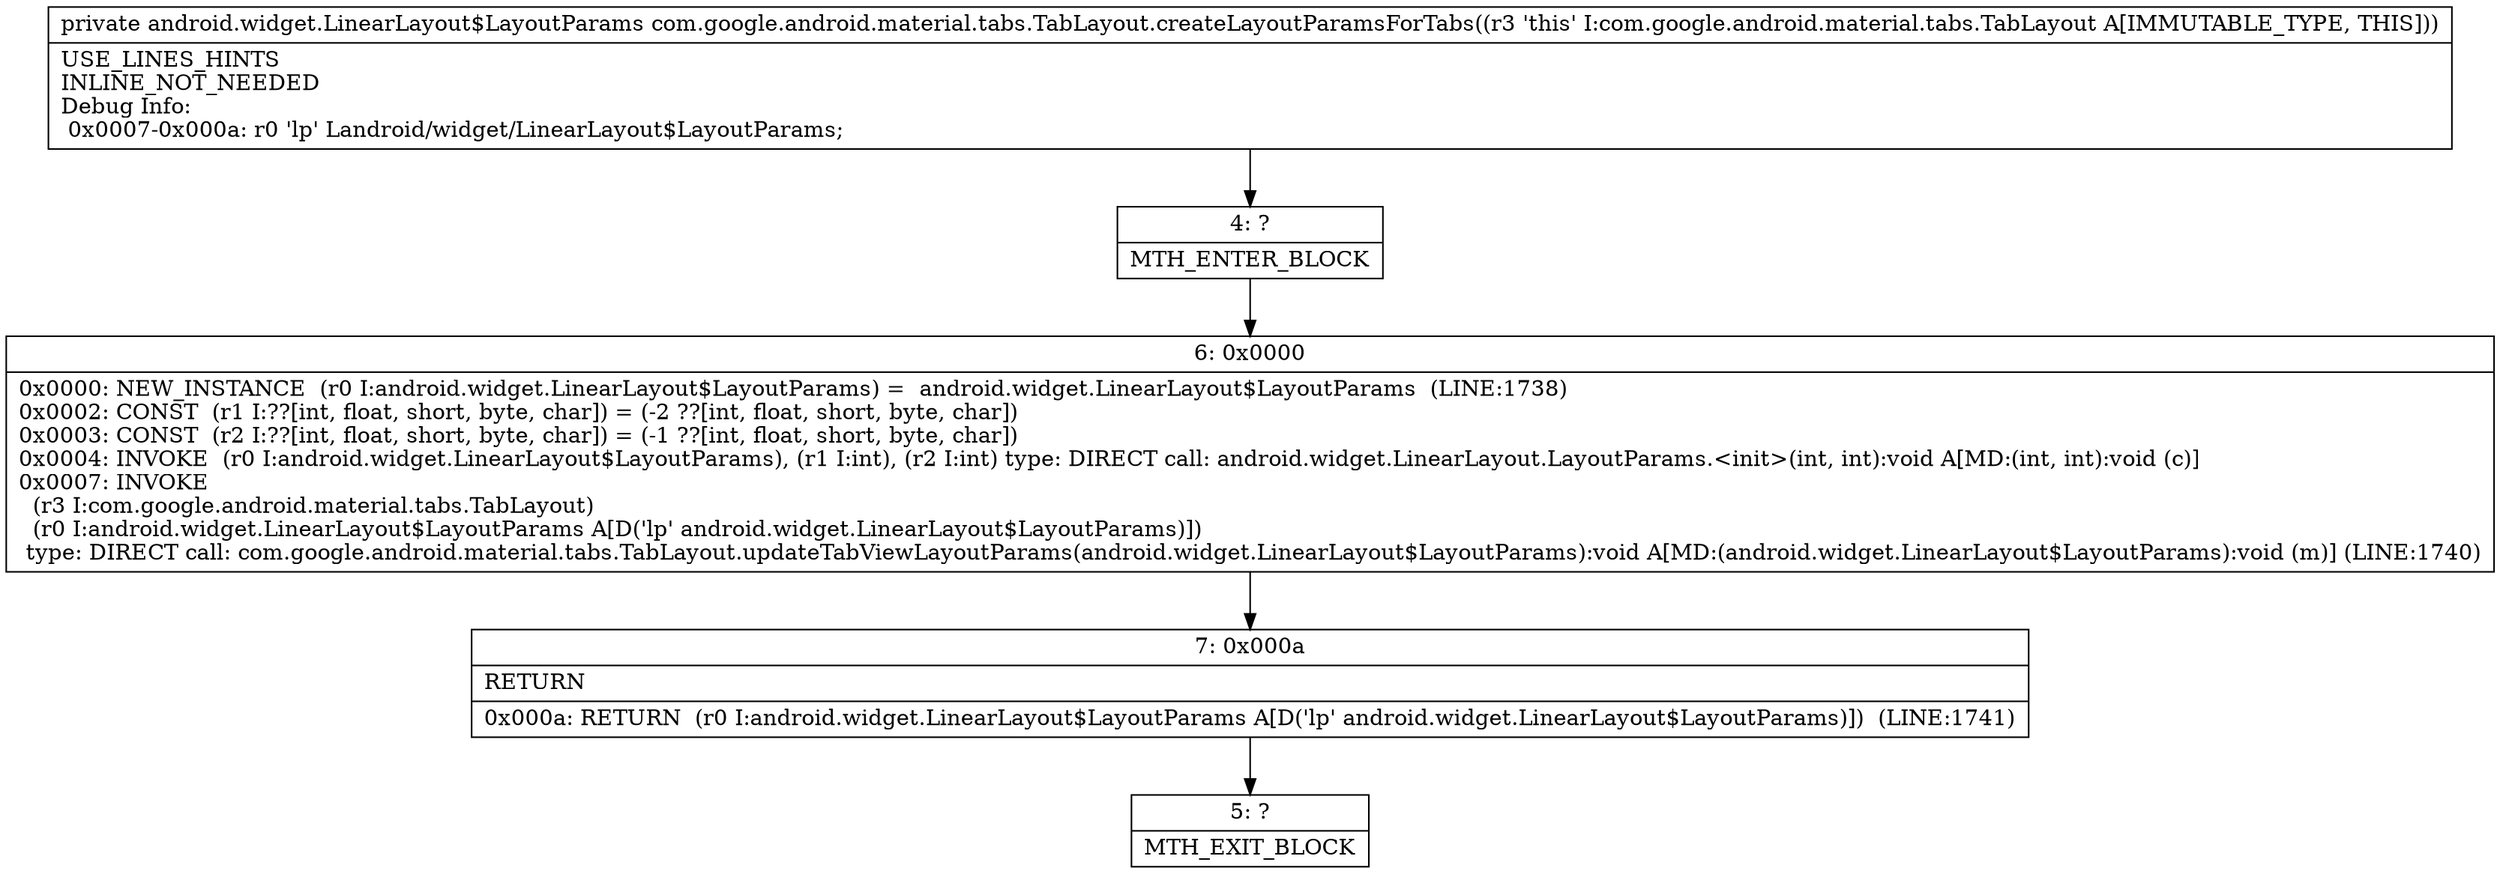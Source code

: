 digraph "CFG forcom.google.android.material.tabs.TabLayout.createLayoutParamsForTabs()Landroid\/widget\/LinearLayout$LayoutParams;" {
Node_4 [shape=record,label="{4\:\ ?|MTH_ENTER_BLOCK\l}"];
Node_6 [shape=record,label="{6\:\ 0x0000|0x0000: NEW_INSTANCE  (r0 I:android.widget.LinearLayout$LayoutParams) =  android.widget.LinearLayout$LayoutParams  (LINE:1738)\l0x0002: CONST  (r1 I:??[int, float, short, byte, char]) = (\-2 ??[int, float, short, byte, char]) \l0x0003: CONST  (r2 I:??[int, float, short, byte, char]) = (\-1 ??[int, float, short, byte, char]) \l0x0004: INVOKE  (r0 I:android.widget.LinearLayout$LayoutParams), (r1 I:int), (r2 I:int) type: DIRECT call: android.widget.LinearLayout.LayoutParams.\<init\>(int, int):void A[MD:(int, int):void (c)]\l0x0007: INVOKE  \l  (r3 I:com.google.android.material.tabs.TabLayout)\l  (r0 I:android.widget.LinearLayout$LayoutParams A[D('lp' android.widget.LinearLayout$LayoutParams)])\l type: DIRECT call: com.google.android.material.tabs.TabLayout.updateTabViewLayoutParams(android.widget.LinearLayout$LayoutParams):void A[MD:(android.widget.LinearLayout$LayoutParams):void (m)] (LINE:1740)\l}"];
Node_7 [shape=record,label="{7\:\ 0x000a|RETURN\l|0x000a: RETURN  (r0 I:android.widget.LinearLayout$LayoutParams A[D('lp' android.widget.LinearLayout$LayoutParams)])  (LINE:1741)\l}"];
Node_5 [shape=record,label="{5\:\ ?|MTH_EXIT_BLOCK\l}"];
MethodNode[shape=record,label="{private android.widget.LinearLayout$LayoutParams com.google.android.material.tabs.TabLayout.createLayoutParamsForTabs((r3 'this' I:com.google.android.material.tabs.TabLayout A[IMMUTABLE_TYPE, THIS]))  | USE_LINES_HINTS\lINLINE_NOT_NEEDED\lDebug Info:\l  0x0007\-0x000a: r0 'lp' Landroid\/widget\/LinearLayout$LayoutParams;\l}"];
MethodNode -> Node_4;Node_4 -> Node_6;
Node_6 -> Node_7;
Node_7 -> Node_5;
}

